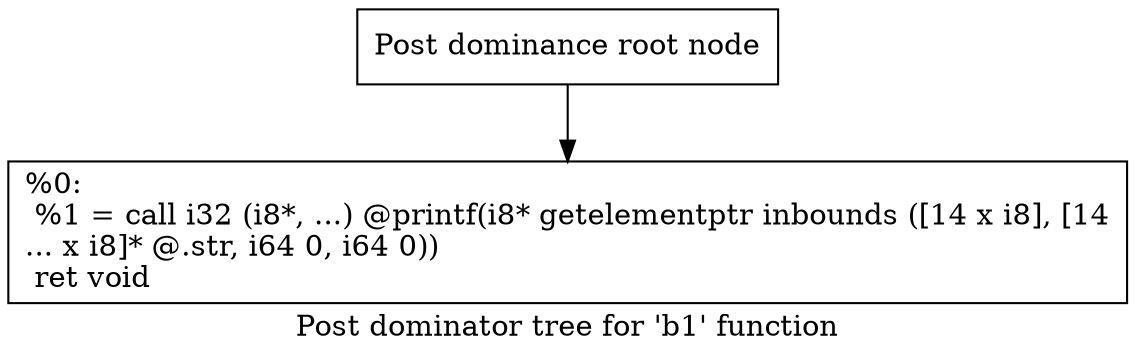 digraph "Post dominator tree for 'b1' function" {
	label="Post dominator tree for 'b1' function";

	Node0x225a240 [shape=record,label="{Post dominance root node}"];
	Node0x225a240 -> Node0x225a690;
	Node0x225a690 [shape=record,label="{%0:\l  %1 = call i32 (i8*, ...) @printf(i8* getelementptr inbounds ([14 x i8], [14\l... x i8]* @.str, i64 0, i64 0))\l  ret void\l}"];
}
